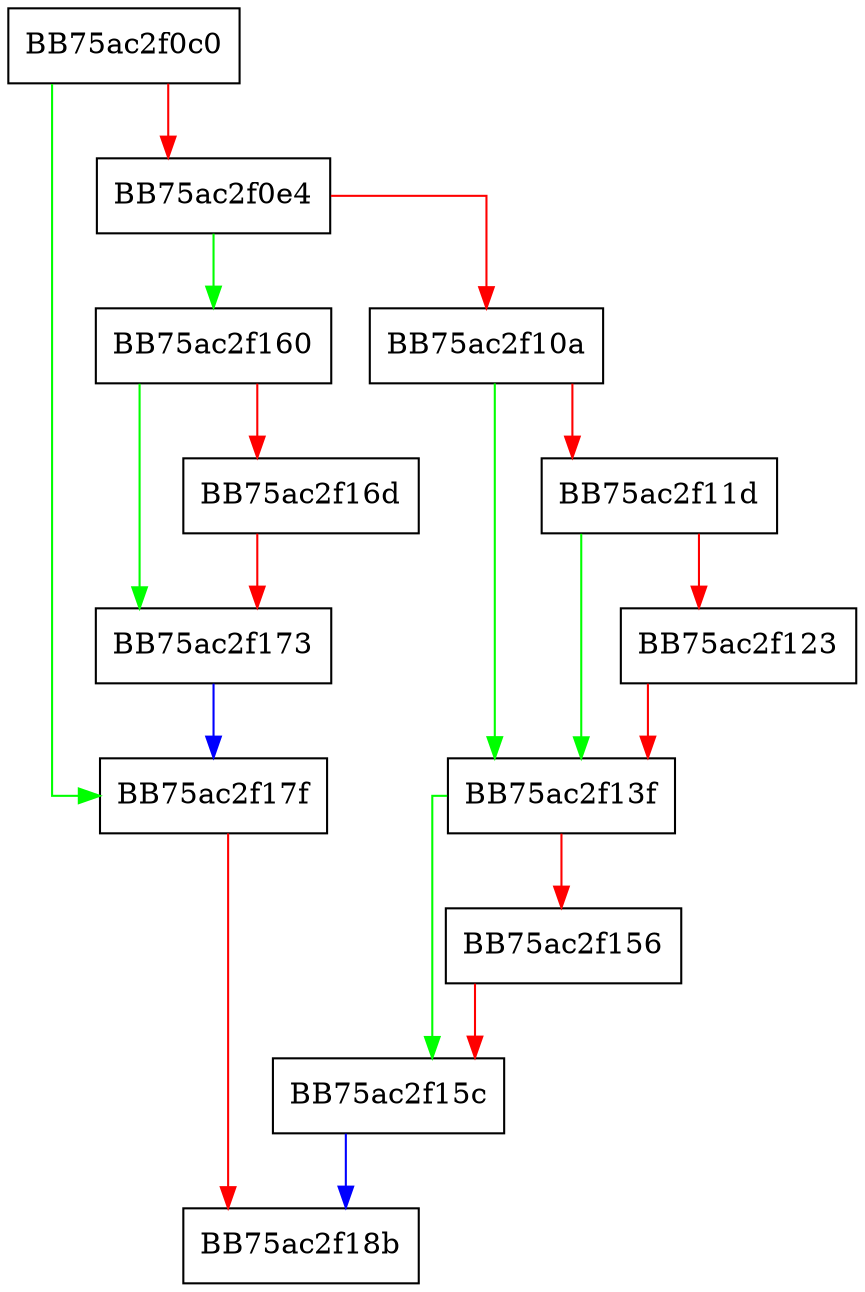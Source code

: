 digraph OpenViewForWrite {
  node [shape="box"];
  graph [splines=ortho];
  BB75ac2f0c0 -> BB75ac2f17f [color="green"];
  BB75ac2f0c0 -> BB75ac2f0e4 [color="red"];
  BB75ac2f0e4 -> BB75ac2f160 [color="green"];
  BB75ac2f0e4 -> BB75ac2f10a [color="red"];
  BB75ac2f10a -> BB75ac2f13f [color="green"];
  BB75ac2f10a -> BB75ac2f11d [color="red"];
  BB75ac2f11d -> BB75ac2f13f [color="green"];
  BB75ac2f11d -> BB75ac2f123 [color="red"];
  BB75ac2f123 -> BB75ac2f13f [color="red"];
  BB75ac2f13f -> BB75ac2f15c [color="green"];
  BB75ac2f13f -> BB75ac2f156 [color="red"];
  BB75ac2f156 -> BB75ac2f15c [color="red"];
  BB75ac2f15c -> BB75ac2f18b [color="blue"];
  BB75ac2f160 -> BB75ac2f173 [color="green"];
  BB75ac2f160 -> BB75ac2f16d [color="red"];
  BB75ac2f16d -> BB75ac2f173 [color="red"];
  BB75ac2f173 -> BB75ac2f17f [color="blue"];
  BB75ac2f17f -> BB75ac2f18b [color="red"];
}